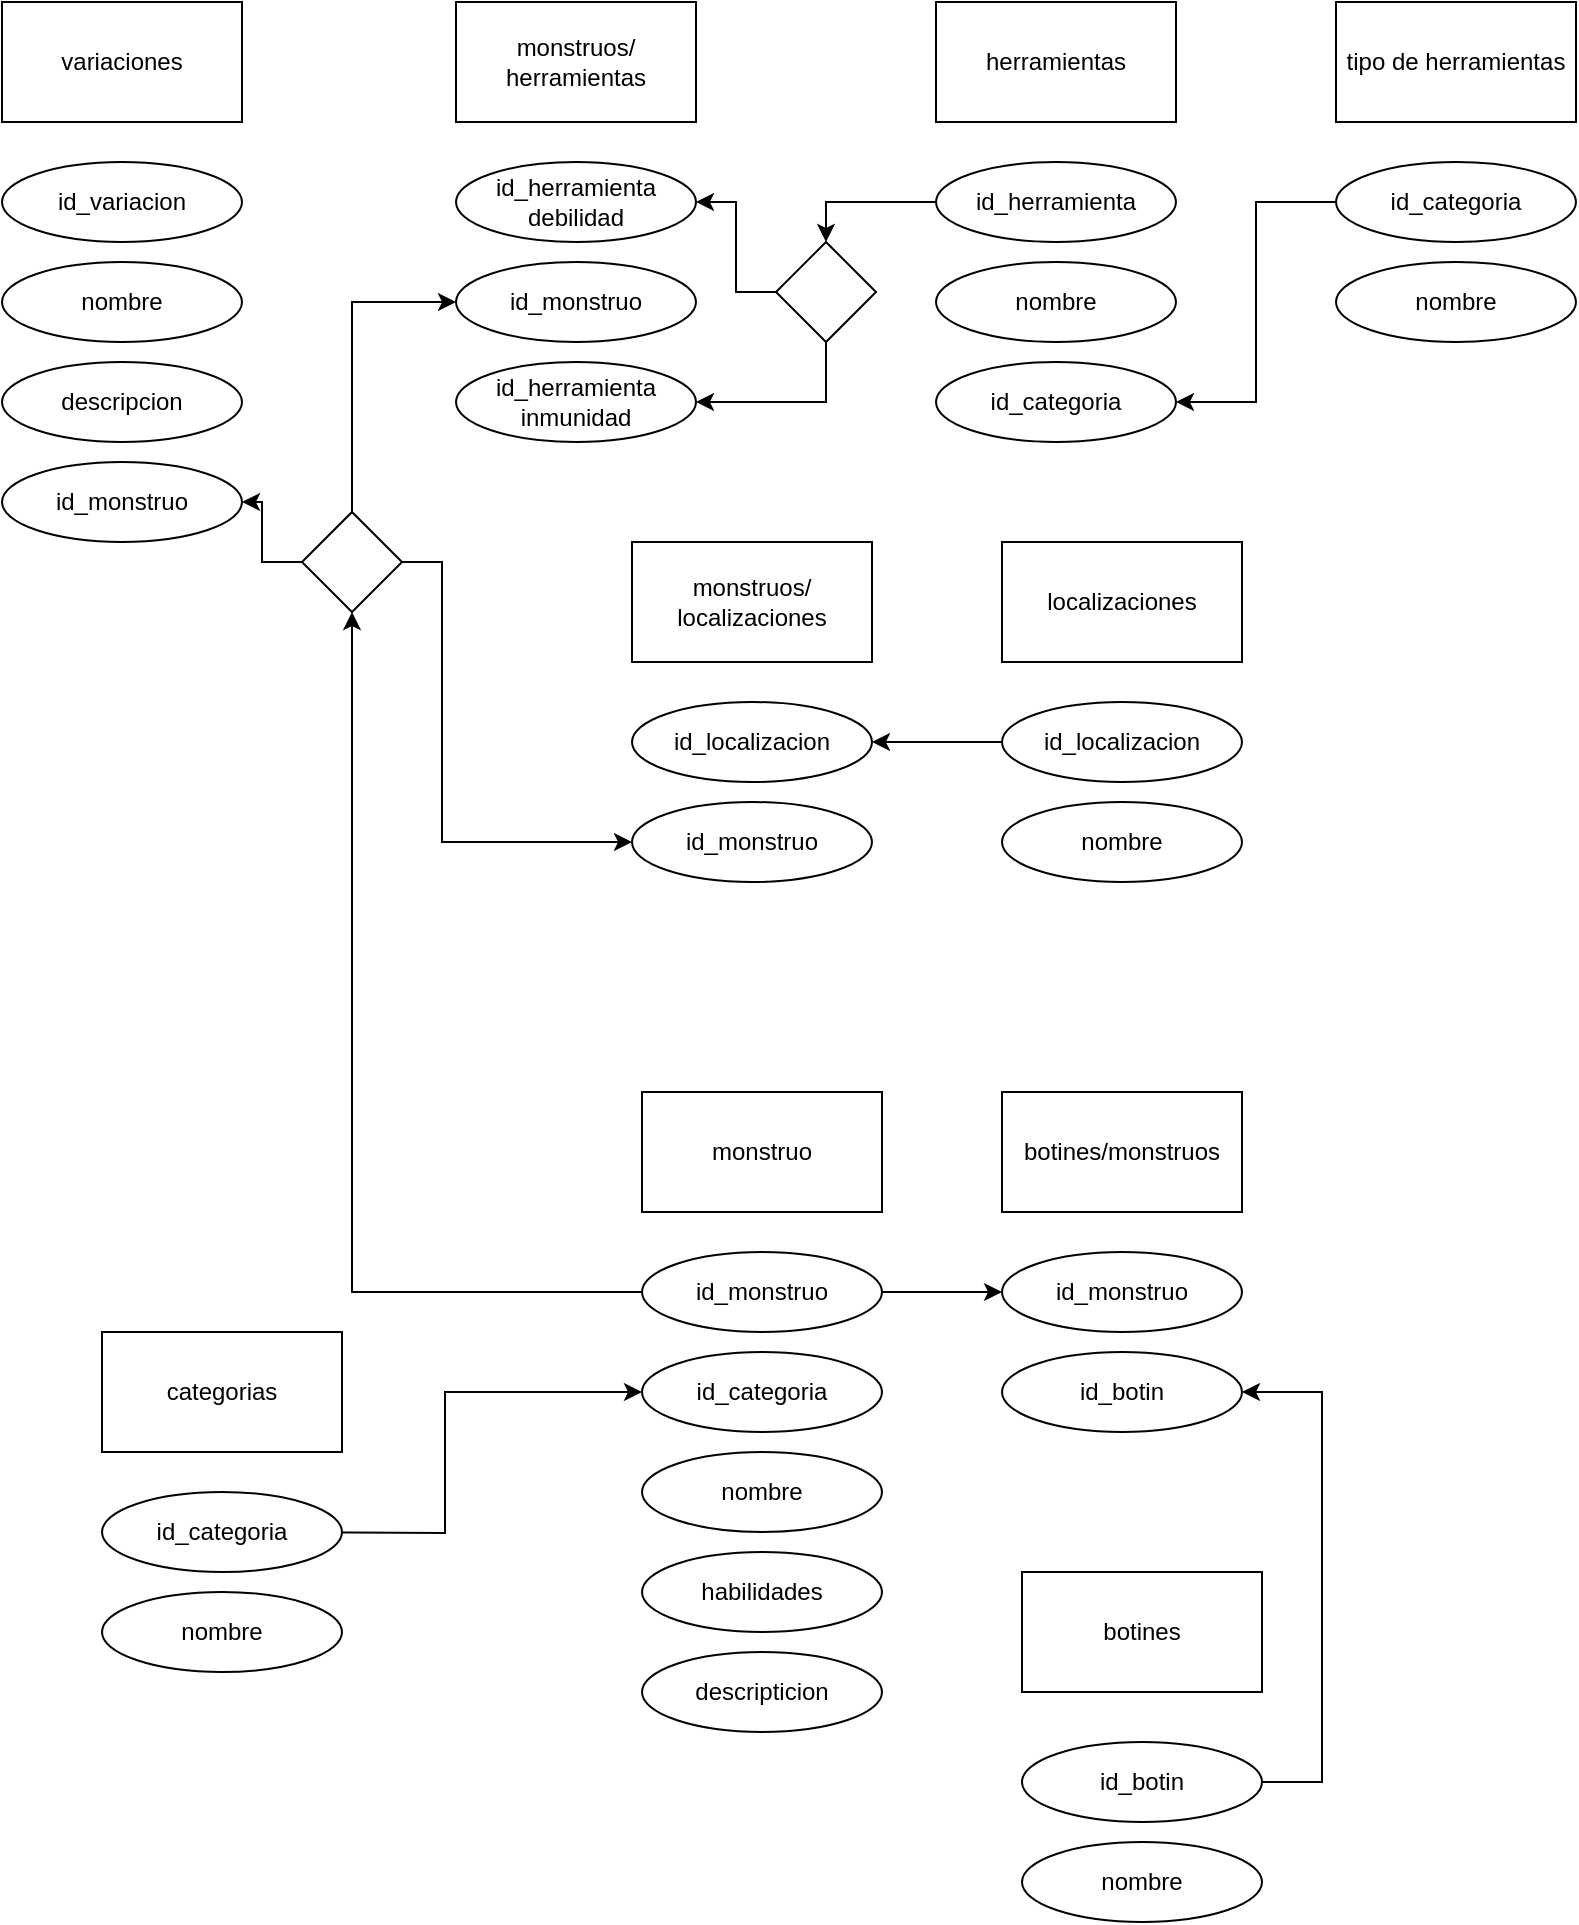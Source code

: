 <mxfile version="26.0.2">
  <diagram name="Página-1" id="p0drwXTH5IGnVCuNl5FS">
    <mxGraphModel dx="1687" dy="868" grid="1" gridSize="10" guides="1" tooltips="1" connect="1" arrows="1" fold="1" page="1" pageScale="1" pageWidth="827" pageHeight="1169" math="0" shadow="0">
      <root>
        <mxCell id="0" />
        <mxCell id="1" parent="0" />
        <mxCell id="NHlDKeybOV_u9VaETVRw-1" value="categorias" style="rounded=0;whiteSpace=wrap;html=1;" parent="1" vertex="1">
          <mxGeometry x="70" y="705" width="120" height="60" as="geometry" />
        </mxCell>
        <mxCell id="csjogHEYkKYKX81BxBqE-32" style="edgeStyle=orthogonalEdgeStyle;rounded=0;orthogonalLoop=1;jettySize=auto;html=1;exitX=1;exitY=0.5;exitDx=0;exitDy=0;entryX=0;entryY=0.5;entryDx=0;entryDy=0;" edge="1" parent="1" target="NHlDKeybOV_u9VaETVRw-6">
          <mxGeometry relative="1" as="geometry">
            <mxPoint x="142" y="805" as="sourcePoint" />
            <mxPoint x="292.0" y="745" as="targetPoint" />
          </mxGeometry>
        </mxCell>
        <mxCell id="NHlDKeybOV_u9VaETVRw-2" value="id_categoria" style="ellipse;whiteSpace=wrap;html=1;" parent="1" vertex="1">
          <mxGeometry x="70" y="785" width="120" height="40" as="geometry" />
        </mxCell>
        <mxCell id="NHlDKeybOV_u9VaETVRw-3" value="nombre" style="ellipse;whiteSpace=wrap;html=1;" parent="1" vertex="1">
          <mxGeometry x="70" y="835" width="120" height="40" as="geometry" />
        </mxCell>
        <mxCell id="NHlDKeybOV_u9VaETVRw-4" value="monstruo" style="rounded=0;whiteSpace=wrap;html=1;" parent="1" vertex="1">
          <mxGeometry x="340" y="585" width="120" height="60" as="geometry" />
        </mxCell>
        <mxCell id="NHlDKeybOV_u9VaETVRw-99" style="edgeStyle=orthogonalEdgeStyle;rounded=0;orthogonalLoop=1;jettySize=auto;html=1;exitX=1;exitY=0.5;exitDx=0;exitDy=0;entryX=0;entryY=0.5;entryDx=0;entryDy=0;" parent="1" source="NHlDKeybOV_u9VaETVRw-5" target="NHlDKeybOV_u9VaETVRw-95" edge="1">
          <mxGeometry relative="1" as="geometry" />
        </mxCell>
        <mxCell id="csjogHEYkKYKX81BxBqE-30" style="edgeStyle=orthogonalEdgeStyle;rounded=0;orthogonalLoop=1;jettySize=auto;html=1;exitX=0;exitY=0.5;exitDx=0;exitDy=0;entryX=0.5;entryY=1;entryDx=0;entryDy=0;" edge="1" parent="1" source="NHlDKeybOV_u9VaETVRw-5" target="csjogHEYkKYKX81BxBqE-11">
          <mxGeometry relative="1" as="geometry" />
        </mxCell>
        <mxCell id="NHlDKeybOV_u9VaETVRw-5" value="id_monstruo" style="ellipse;whiteSpace=wrap;html=1;" parent="1" vertex="1">
          <mxGeometry x="340" y="665" width="120" height="40" as="geometry" />
        </mxCell>
        <mxCell id="NHlDKeybOV_u9VaETVRw-6" value="id_categoria" style="ellipse;whiteSpace=wrap;html=1;" parent="1" vertex="1">
          <mxGeometry x="340" y="715" width="120" height="40" as="geometry" />
        </mxCell>
        <mxCell id="NHlDKeybOV_u9VaETVRw-12" value="localizaciones" style="rounded=0;whiteSpace=wrap;html=1;" parent="1" vertex="1">
          <mxGeometry x="520" y="310" width="120" height="60" as="geometry" />
        </mxCell>
        <mxCell id="NHlDKeybOV_u9VaETVRw-13" value="habilidades" style="ellipse;whiteSpace=wrap;html=1;" parent="1" vertex="1">
          <mxGeometry x="340" y="815" width="120" height="40" as="geometry" />
        </mxCell>
        <mxCell id="csjogHEYkKYKX81BxBqE-33" style="edgeStyle=orthogonalEdgeStyle;rounded=0;orthogonalLoop=1;jettySize=auto;html=1;exitX=0;exitY=0.5;exitDx=0;exitDy=0;entryX=1;entryY=0.5;entryDx=0;entryDy=0;" edge="1" parent="1" source="NHlDKeybOV_u9VaETVRw-14" target="csjogHEYkKYKX81BxBqE-25">
          <mxGeometry relative="1" as="geometry" />
        </mxCell>
        <mxCell id="NHlDKeybOV_u9VaETVRw-14" value="id_localizacion" style="ellipse;whiteSpace=wrap;html=1;" parent="1" vertex="1">
          <mxGeometry x="520" y="390" width="120" height="40" as="geometry" />
        </mxCell>
        <mxCell id="NHlDKeybOV_u9VaETVRw-15" value="nombre" style="ellipse;whiteSpace=wrap;html=1;" parent="1" vertex="1">
          <mxGeometry x="520" y="440" width="120" height="40" as="geometry" />
        </mxCell>
        <mxCell id="NHlDKeybOV_u9VaETVRw-20" value="herramientas" style="rounded=0;whiteSpace=wrap;html=1;" parent="1" vertex="1">
          <mxGeometry x="487" y="40" width="120" height="60" as="geometry" />
        </mxCell>
        <mxCell id="NHlDKeybOV_u9VaETVRw-21" value="tipo de herramientas" style="rounded=0;whiteSpace=wrap;html=1;" parent="1" vertex="1">
          <mxGeometry x="687" y="40" width="120" height="60" as="geometry" />
        </mxCell>
        <mxCell id="csjogHEYkKYKX81BxBqE-21" style="edgeStyle=orthogonalEdgeStyle;rounded=0;orthogonalLoop=1;jettySize=auto;html=1;exitX=0;exitY=0.5;exitDx=0;exitDy=0;entryX=0.5;entryY=0;entryDx=0;entryDy=0;" edge="1" parent="1" source="NHlDKeybOV_u9VaETVRw-25" target="csjogHEYkKYKX81BxBqE-20">
          <mxGeometry relative="1" as="geometry" />
        </mxCell>
        <mxCell id="NHlDKeybOV_u9VaETVRw-25" value="id_herramienta" style="ellipse;whiteSpace=wrap;html=1;" parent="1" vertex="1">
          <mxGeometry x="487" y="120" width="120" height="40" as="geometry" />
        </mxCell>
        <mxCell id="NHlDKeybOV_u9VaETVRw-26" value="nombre" style="ellipse;whiteSpace=wrap;html=1;" parent="1" vertex="1">
          <mxGeometry x="487" y="170" width="120" height="40" as="geometry" />
        </mxCell>
        <mxCell id="csjogHEYkKYKX81BxBqE-17" style="edgeStyle=orthogonalEdgeStyle;rounded=0;orthogonalLoop=1;jettySize=auto;html=1;exitX=0;exitY=0.5;exitDx=0;exitDy=0;entryX=1;entryY=0.5;entryDx=0;entryDy=0;" edge="1" parent="1" source="NHlDKeybOV_u9VaETVRw-27" target="NHlDKeybOV_u9VaETVRw-62">
          <mxGeometry relative="1" as="geometry" />
        </mxCell>
        <mxCell id="NHlDKeybOV_u9VaETVRw-27" value="id_categoria" style="ellipse;whiteSpace=wrap;html=1;" parent="1" vertex="1">
          <mxGeometry x="687" y="120" width="120" height="40" as="geometry" />
        </mxCell>
        <mxCell id="NHlDKeybOV_u9VaETVRw-28" value="nombre" style="ellipse;whiteSpace=wrap;html=1;" parent="1" vertex="1">
          <mxGeometry x="687" y="170" width="120" height="40" as="geometry" />
        </mxCell>
        <mxCell id="NHlDKeybOV_u9VaETVRw-47" value="botines" style="rounded=0;whiteSpace=wrap;html=1;" parent="1" vertex="1">
          <mxGeometry x="530" y="825" width="120" height="60" as="geometry" />
        </mxCell>
        <mxCell id="NHlDKeybOV_u9VaETVRw-97" style="edgeStyle=orthogonalEdgeStyle;rounded=0;orthogonalLoop=1;jettySize=auto;html=1;exitX=1;exitY=0.5;exitDx=0;exitDy=0;entryX=1;entryY=0.5;entryDx=0;entryDy=0;" parent="1" source="NHlDKeybOV_u9VaETVRw-48" target="NHlDKeybOV_u9VaETVRw-96" edge="1">
          <mxGeometry relative="1" as="geometry">
            <Array as="points">
              <mxPoint x="680" y="930" />
              <mxPoint x="680" y="735" />
            </Array>
          </mxGeometry>
        </mxCell>
        <mxCell id="NHlDKeybOV_u9VaETVRw-48" value="id_botin" style="ellipse;whiteSpace=wrap;html=1;" parent="1" vertex="1">
          <mxGeometry x="530" y="910" width="120" height="40" as="geometry" />
        </mxCell>
        <mxCell id="NHlDKeybOV_u9VaETVRw-49" value="nombre" style="ellipse;whiteSpace=wrap;html=1;" parent="1" vertex="1">
          <mxGeometry x="530" y="960" width="120" height="40" as="geometry" />
        </mxCell>
        <mxCell id="NHlDKeybOV_u9VaETVRw-62" value="id_categoria" style="ellipse;whiteSpace=wrap;html=1;" parent="1" vertex="1">
          <mxGeometry x="487" y="220" width="120" height="40" as="geometry" />
        </mxCell>
        <mxCell id="NHlDKeybOV_u9VaETVRw-66" value="monstruos/&lt;div&gt;herramientas&lt;/div&gt;" style="rounded=0;whiteSpace=wrap;html=1;" parent="1" vertex="1">
          <mxGeometry x="247" y="40" width="120" height="60" as="geometry" />
        </mxCell>
        <mxCell id="NHlDKeybOV_u9VaETVRw-67" value="id_monstruo" style="ellipse;whiteSpace=wrap;html=1;" parent="1" vertex="1">
          <mxGeometry x="247" y="170" width="120" height="40" as="geometry" />
        </mxCell>
        <mxCell id="NHlDKeybOV_u9VaETVRw-68" value="id_herramienta debilidad" style="ellipse;whiteSpace=wrap;html=1;" parent="1" vertex="1">
          <mxGeometry x="247" y="120" width="120" height="40" as="geometry" />
        </mxCell>
        <mxCell id="NHlDKeybOV_u9VaETVRw-92" value="nombre" style="ellipse;whiteSpace=wrap;html=1;" parent="1" vertex="1">
          <mxGeometry x="340" y="765" width="120" height="40" as="geometry" />
        </mxCell>
        <mxCell id="NHlDKeybOV_u9VaETVRw-94" value="botines/monstruos" style="rounded=0;whiteSpace=wrap;html=1;" parent="1" vertex="1">
          <mxGeometry x="520" y="585" width="120" height="60" as="geometry" />
        </mxCell>
        <mxCell id="NHlDKeybOV_u9VaETVRw-95" value="id_monstruo" style="ellipse;whiteSpace=wrap;html=1;" parent="1" vertex="1">
          <mxGeometry x="520" y="665" width="120" height="40" as="geometry" />
        </mxCell>
        <mxCell id="NHlDKeybOV_u9VaETVRw-96" value="id_botin" style="ellipse;whiteSpace=wrap;html=1;" parent="1" vertex="1">
          <mxGeometry x="520" y="715" width="120" height="40" as="geometry" />
        </mxCell>
        <mxCell id="csjogHEYkKYKX81BxBqE-1" value="variaciones" style="rounded=0;whiteSpace=wrap;html=1;" vertex="1" parent="1">
          <mxGeometry x="20" y="40" width="120" height="60" as="geometry" />
        </mxCell>
        <mxCell id="csjogHEYkKYKX81BxBqE-2" value="id_variacion" style="ellipse;whiteSpace=wrap;html=1;" vertex="1" parent="1">
          <mxGeometry x="20" y="120" width="120" height="40" as="geometry" />
        </mxCell>
        <mxCell id="csjogHEYkKYKX81BxBqE-4" value="nombre" style="ellipse;whiteSpace=wrap;html=1;" vertex="1" parent="1">
          <mxGeometry x="20" y="170" width="120" height="40" as="geometry" />
        </mxCell>
        <mxCell id="csjogHEYkKYKX81BxBqE-5" value="descripcion" style="ellipse;whiteSpace=wrap;html=1;" vertex="1" parent="1">
          <mxGeometry x="20" y="220" width="120" height="40" as="geometry" />
        </mxCell>
        <mxCell id="csjogHEYkKYKX81BxBqE-6" value="id_monstruo" style="ellipse;whiteSpace=wrap;html=1;" vertex="1" parent="1">
          <mxGeometry x="20" y="270" width="120" height="40" as="geometry" />
        </mxCell>
        <mxCell id="csjogHEYkKYKX81BxBqE-14" style="edgeStyle=orthogonalEdgeStyle;rounded=0;orthogonalLoop=1;jettySize=auto;html=1;exitX=0;exitY=0.5;exitDx=0;exitDy=0;entryX=1;entryY=0.5;entryDx=0;entryDy=0;" edge="1" parent="1" source="csjogHEYkKYKX81BxBqE-11" target="csjogHEYkKYKX81BxBqE-6">
          <mxGeometry relative="1" as="geometry" />
        </mxCell>
        <mxCell id="csjogHEYkKYKX81BxBqE-28" style="edgeStyle=orthogonalEdgeStyle;rounded=0;orthogonalLoop=1;jettySize=auto;html=1;exitX=1;exitY=0.5;exitDx=0;exitDy=0;entryX=0;entryY=0.5;entryDx=0;entryDy=0;" edge="1" parent="1" source="csjogHEYkKYKX81BxBqE-11" target="csjogHEYkKYKX81BxBqE-26">
          <mxGeometry relative="1" as="geometry">
            <Array as="points">
              <mxPoint x="240" y="320" />
              <mxPoint x="240" y="460" />
            </Array>
          </mxGeometry>
        </mxCell>
        <mxCell id="csjogHEYkKYKX81BxBqE-29" style="edgeStyle=orthogonalEdgeStyle;rounded=0;orthogonalLoop=1;jettySize=auto;html=1;exitX=0.5;exitY=0;exitDx=0;exitDy=0;entryX=0;entryY=0.5;entryDx=0;entryDy=0;" edge="1" parent="1" source="csjogHEYkKYKX81BxBqE-11" target="NHlDKeybOV_u9VaETVRw-67">
          <mxGeometry relative="1" as="geometry" />
        </mxCell>
        <mxCell id="csjogHEYkKYKX81BxBqE-11" value="" style="rhombus;whiteSpace=wrap;html=1;" vertex="1" parent="1">
          <mxGeometry x="170" y="295" width="50" height="50" as="geometry" />
        </mxCell>
        <mxCell id="csjogHEYkKYKX81BxBqE-18" value="descripticion" style="ellipse;whiteSpace=wrap;html=1;" vertex="1" parent="1">
          <mxGeometry x="340" y="865" width="120" height="40" as="geometry" />
        </mxCell>
        <mxCell id="csjogHEYkKYKX81BxBqE-19" value="id_herramienta inmunidad" style="ellipse;whiteSpace=wrap;html=1;" vertex="1" parent="1">
          <mxGeometry x="247" y="220" width="120" height="40" as="geometry" />
        </mxCell>
        <mxCell id="csjogHEYkKYKX81BxBqE-22" style="edgeStyle=orthogonalEdgeStyle;rounded=0;orthogonalLoop=1;jettySize=auto;html=1;exitX=0;exitY=0.5;exitDx=0;exitDy=0;entryX=1;entryY=0.5;entryDx=0;entryDy=0;" edge="1" parent="1" source="csjogHEYkKYKX81BxBqE-20" target="NHlDKeybOV_u9VaETVRw-68">
          <mxGeometry relative="1" as="geometry" />
        </mxCell>
        <mxCell id="csjogHEYkKYKX81BxBqE-23" style="edgeStyle=orthogonalEdgeStyle;rounded=0;orthogonalLoop=1;jettySize=auto;html=1;exitX=0.5;exitY=1;exitDx=0;exitDy=0;entryX=1;entryY=0.5;entryDx=0;entryDy=0;" edge="1" parent="1" source="csjogHEYkKYKX81BxBqE-20" target="csjogHEYkKYKX81BxBqE-19">
          <mxGeometry relative="1" as="geometry" />
        </mxCell>
        <mxCell id="csjogHEYkKYKX81BxBqE-20" value="" style="rhombus;whiteSpace=wrap;html=1;" vertex="1" parent="1">
          <mxGeometry x="407" y="160" width="50" height="50" as="geometry" />
        </mxCell>
        <mxCell id="csjogHEYkKYKX81BxBqE-24" value="monstruos/&lt;div&gt;localizaciones&lt;/div&gt;" style="rounded=0;whiteSpace=wrap;html=1;" vertex="1" parent="1">
          <mxGeometry x="335" y="310" width="120" height="60" as="geometry" />
        </mxCell>
        <mxCell id="csjogHEYkKYKX81BxBqE-25" value="id_localizacion" style="ellipse;whiteSpace=wrap;html=1;" vertex="1" parent="1">
          <mxGeometry x="335" y="390" width="120" height="40" as="geometry" />
        </mxCell>
        <mxCell id="csjogHEYkKYKX81BxBqE-26" value="id_monstruo" style="ellipse;whiteSpace=wrap;html=1;" vertex="1" parent="1">
          <mxGeometry x="335" y="440" width="120" height="40" as="geometry" />
        </mxCell>
      </root>
    </mxGraphModel>
  </diagram>
</mxfile>
